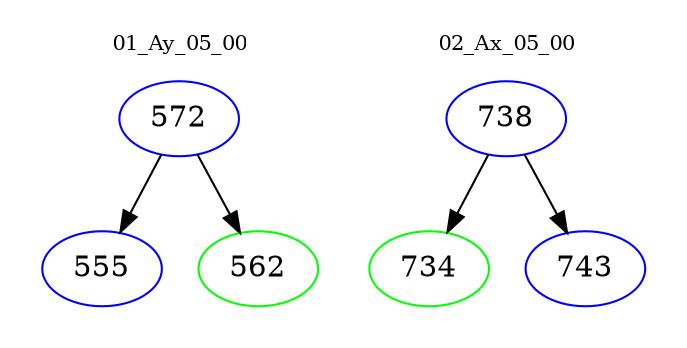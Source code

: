 digraph{
subgraph cluster_0 {
color = white
label = "01_Ay_05_00";
fontsize=10;
T0_572 [label="572", color="blue"]
T0_572 -> T0_555 [color="black"]
T0_555 [label="555", color="blue"]
T0_572 -> T0_562 [color="black"]
T0_562 [label="562", color="green"]
}
subgraph cluster_1 {
color = white
label = "02_Ax_05_00";
fontsize=10;
T1_738 [label="738", color="blue"]
T1_738 -> T1_734 [color="black"]
T1_734 [label="734", color="green"]
T1_738 -> T1_743 [color="black"]
T1_743 [label="743", color="blue"]
}
}
